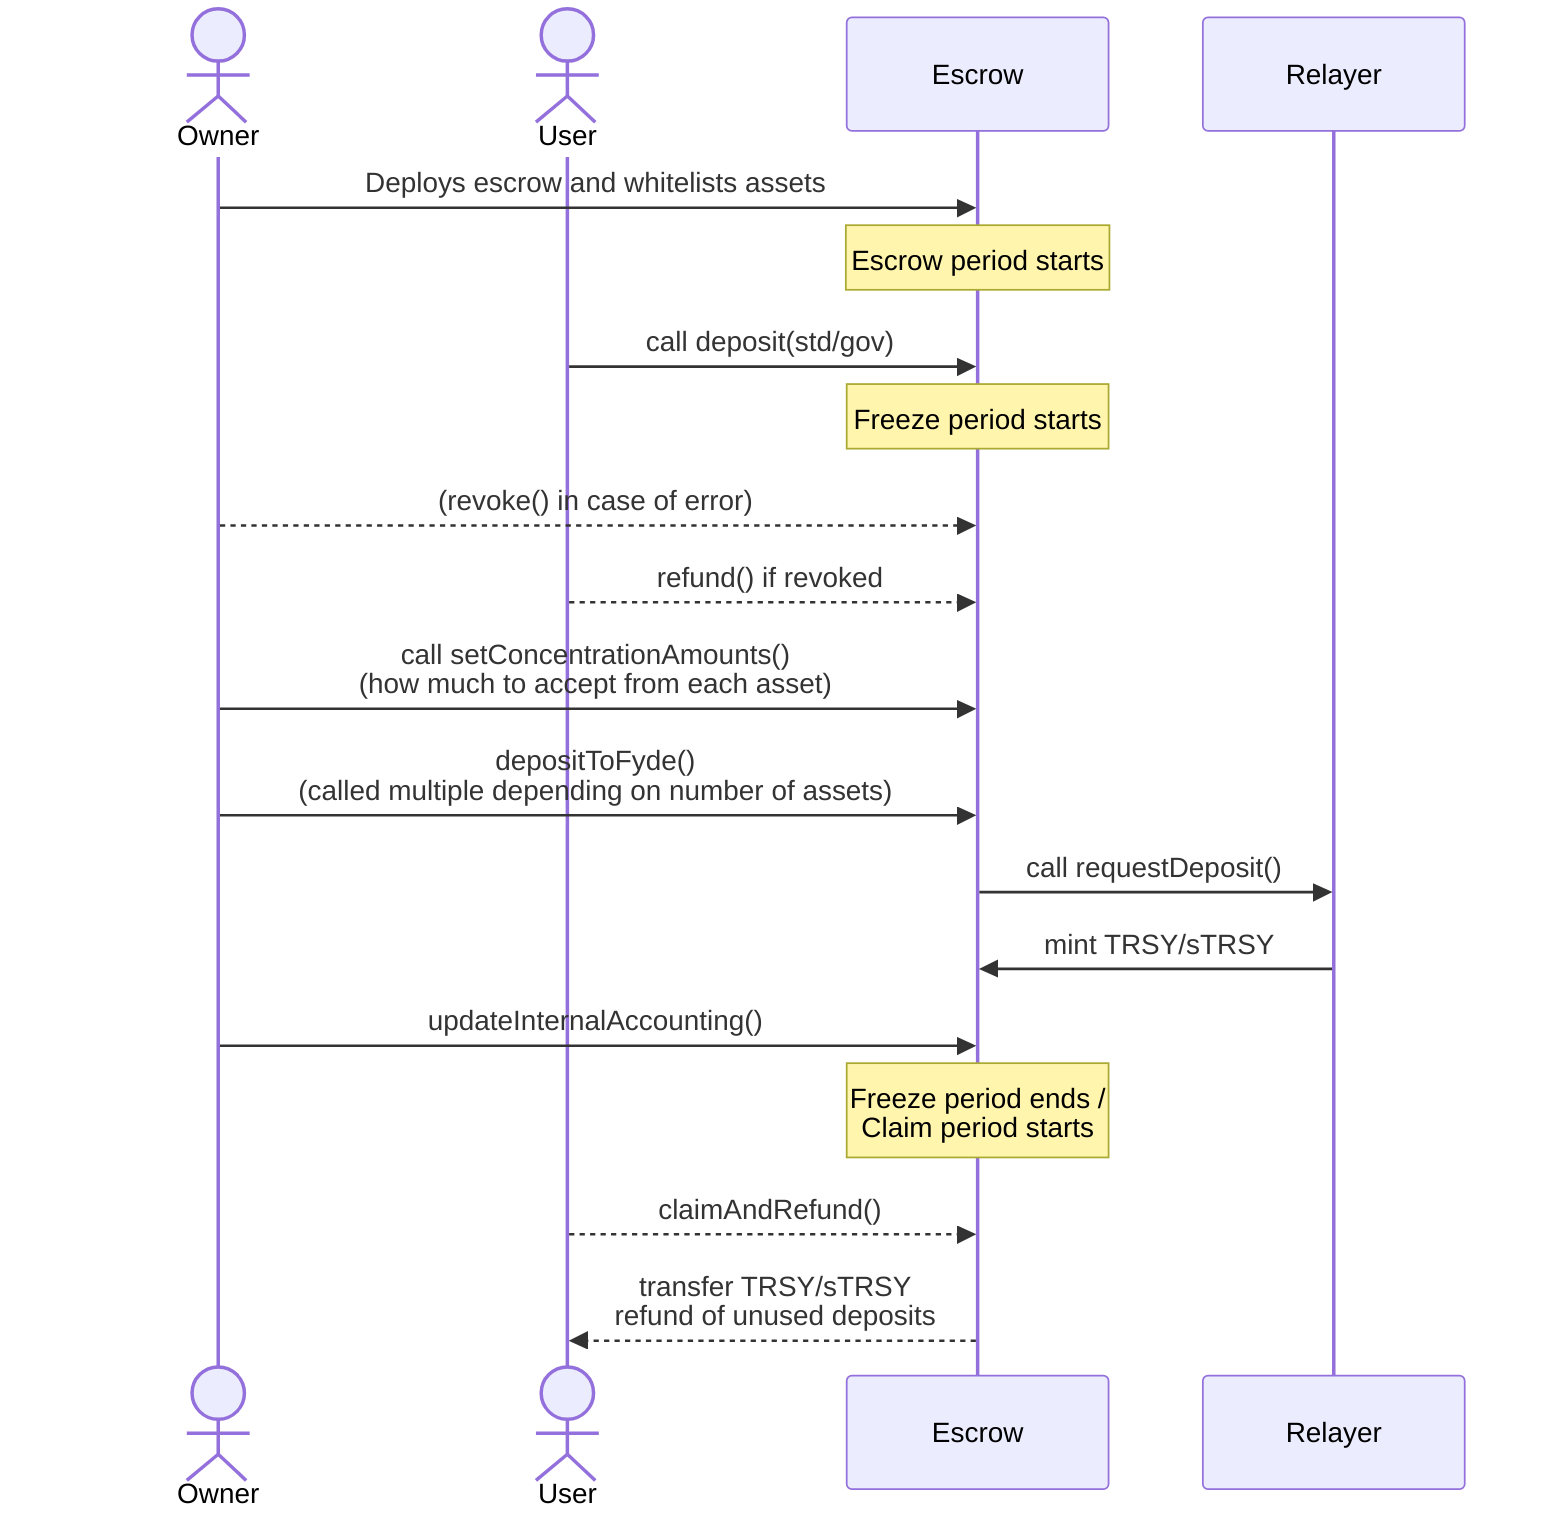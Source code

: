 sequenceDiagram
    actor Owner
    actor User
    participant Escrow
    participant Relayer

    Owner ->> Escrow: Deploys escrow and whitelists assets
    Note over Escrow: Escrow period starts
    User ->> Escrow: call deposit(std/gov)
    Note over Escrow: Freeze period starts
    Owner -->> Escrow: (revoke() in case of error)
    User -->> Escrow: refund() if revoked
    Owner ->> Escrow: call setConcentrationAmounts() <br/> (how much to accept from each asset)
    Owner ->> Escrow: depositToFyde() <br/> (called multiple depending on number of assets)
    Escrow ->> Relayer: call requestDeposit()
    Relayer ->> Escrow: mint TRSY/sTRSY 
    Owner ->> Escrow: updateInternalAccounting()
    Note over Escrow: Freeze period ends / <br/> Claim period starts
    User -->> Escrow: claimAndRefund()
    Escrow -->> User: transfer TRSY/sTRSY <br/> refund of unused deposits
